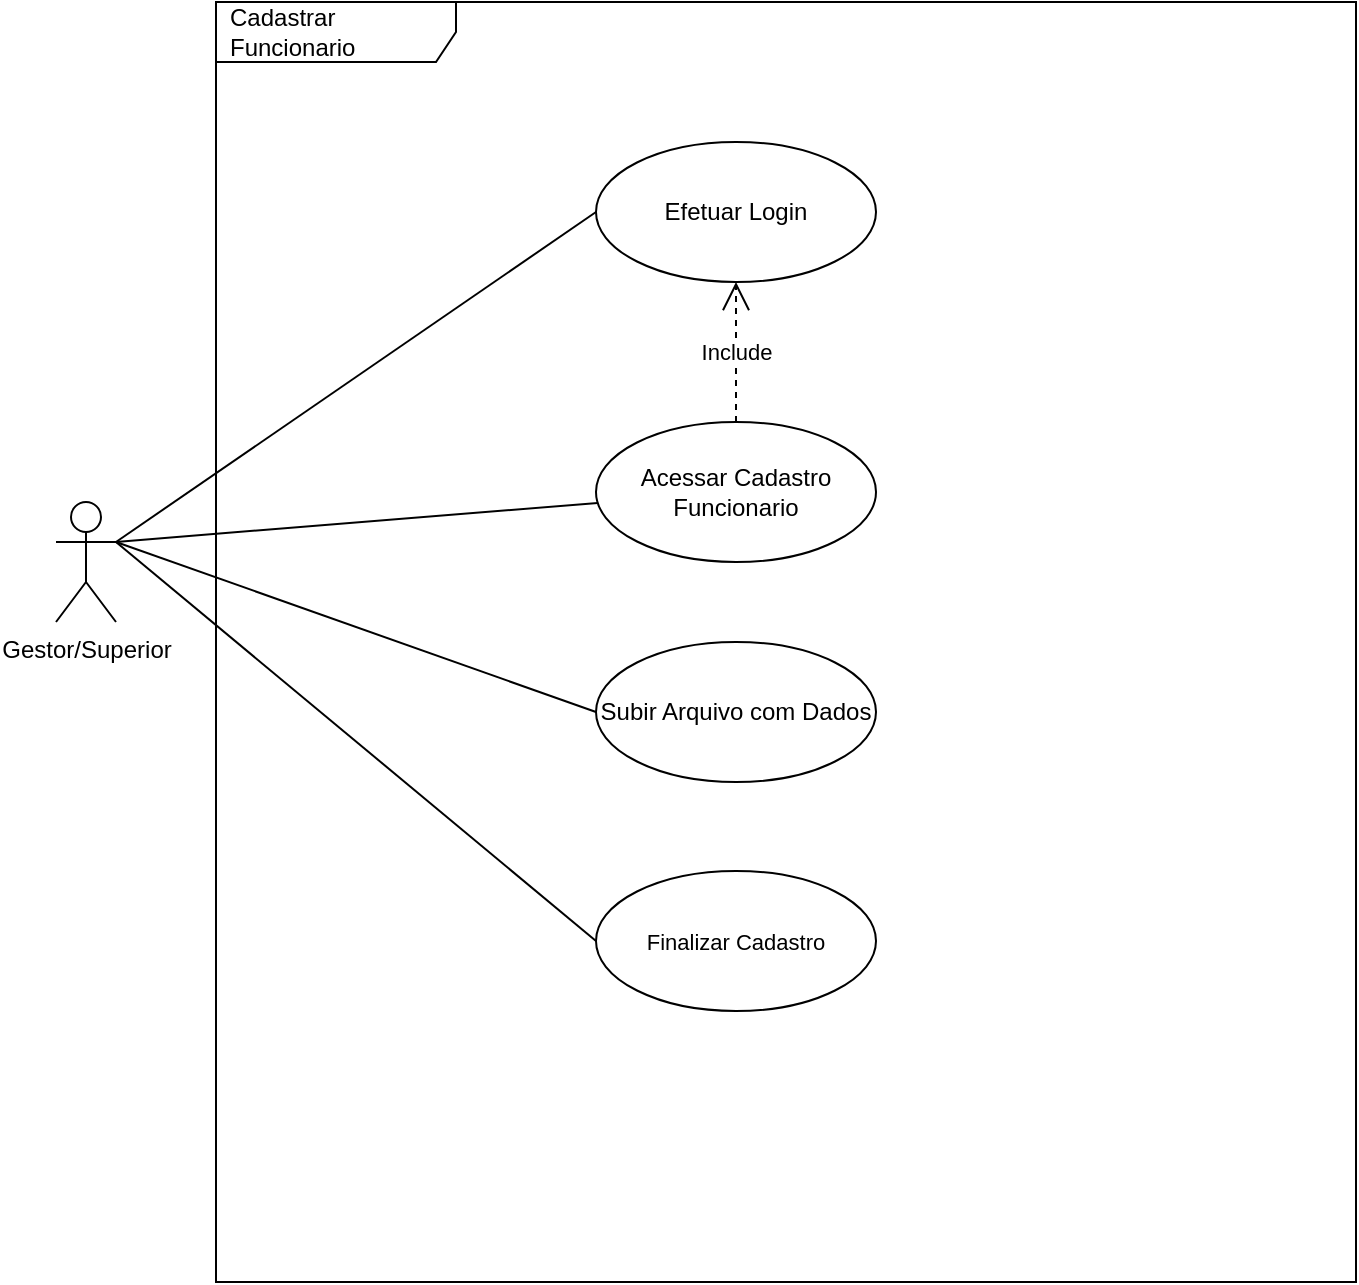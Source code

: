<mxfile version="20.0.1" type="github">
  <diagram id="Ifi-5HRQulp74MqSd9n1" name="Page-1">
    <mxGraphModel dx="1020" dy="555" grid="1" gridSize="10" guides="1" tooltips="1" connect="1" arrows="1" fold="1" page="1" pageScale="1" pageWidth="827" pageHeight="1169" math="0" shadow="0">
      <root>
        <mxCell id="0" />
        <mxCell id="1" parent="0" />
        <mxCell id="vZ5wlWJN89qvG2dwtyq1-1" value="Cadastrar Funcionario" style="shape=umlFrame;whiteSpace=wrap;html=1;width=120;height=30;boundedLbl=1;verticalAlign=middle;align=left;spacingLeft=5;" parent="1" vertex="1">
          <mxGeometry x="160" y="80" width="570" height="640" as="geometry" />
        </mxCell>
        <mxCell id="vZ5wlWJN89qvG2dwtyq1-10" style="edgeStyle=none;shape=connector;rounded=0;orthogonalLoop=1;jettySize=auto;html=1;exitX=1;exitY=0.333;exitDx=0;exitDy=0;exitPerimeter=0;labelBackgroundColor=default;fontFamily=Helvetica;fontSize=11;fontColor=default;endArrow=none;strokeColor=default;" parent="1" source="vZ5wlWJN89qvG2dwtyq1-2" target="vZ5wlWJN89qvG2dwtyq1-6" edge="1">
          <mxGeometry relative="1" as="geometry" />
        </mxCell>
        <mxCell id="vZ5wlWJN89qvG2dwtyq1-2" value="Gestor/Superior" style="shape=umlActor;verticalLabelPosition=bottom;verticalAlign=top;html=1;outlineConnect=0;" parent="1" vertex="1">
          <mxGeometry x="80" y="330" width="30" height="60" as="geometry" />
        </mxCell>
        <mxCell id="vZ5wlWJN89qvG2dwtyq1-3" value="Efetuar Login&lt;br&gt;" style="ellipse;whiteSpace=wrap;html=1;" parent="1" vertex="1">
          <mxGeometry x="350" y="150" width="140" height="70" as="geometry" />
        </mxCell>
        <mxCell id="vZ5wlWJN89qvG2dwtyq1-5" value="" style="endArrow=none;html=1;rounded=0;exitX=1;exitY=0.333;exitDx=0;exitDy=0;exitPerimeter=0;entryX=0;entryY=0.5;entryDx=0;entryDy=0;" parent="1" source="vZ5wlWJN89qvG2dwtyq1-2" target="vZ5wlWJN89qvG2dwtyq1-3" edge="1">
          <mxGeometry width="50" height="50" relative="1" as="geometry">
            <mxPoint x="390" y="420" as="sourcePoint" />
            <mxPoint x="440" y="370" as="targetPoint" />
          </mxGeometry>
        </mxCell>
        <mxCell id="vZ5wlWJN89qvG2dwtyq1-6" value="Acessar Cadastro Funcionario" style="ellipse;whiteSpace=wrap;html=1;" parent="1" vertex="1">
          <mxGeometry x="350" y="290" width="140" height="70" as="geometry" />
        </mxCell>
        <mxCell id="vZ5wlWJN89qvG2dwtyq1-8" value="Subir Arquivo com Dados" style="ellipse;whiteSpace=wrap;html=1;" parent="1" vertex="1">
          <mxGeometry x="350" y="400" width="140" height="70" as="geometry" />
        </mxCell>
        <mxCell id="vZ5wlWJN89qvG2dwtyq1-13" value="Finalizar Cadastro" style="ellipse;whiteSpace=wrap;html=1;fontFamily=Helvetica;fontSize=11;fontColor=default;" parent="1" vertex="1">
          <mxGeometry x="350" y="514.5" width="140" height="70" as="geometry" />
        </mxCell>
        <mxCell id="0lTqd7HXd4Os6Or3QwYh-1" value="Include" style="endArrow=open;endSize=12;dashed=1;html=1;rounded=0;entryX=0.5;entryY=1;entryDx=0;entryDy=0;" edge="1" parent="1" source="vZ5wlWJN89qvG2dwtyq1-6" target="vZ5wlWJN89qvG2dwtyq1-3">
          <mxGeometry width="160" relative="1" as="geometry">
            <mxPoint x="500" y="440" as="sourcePoint" />
            <mxPoint x="660" y="440" as="targetPoint" />
            <Array as="points" />
          </mxGeometry>
        </mxCell>
        <mxCell id="0lTqd7HXd4Os6Or3QwYh-9" value="" style="endArrow=none;html=1;rounded=0;entryX=1;entryY=0.333;entryDx=0;entryDy=0;entryPerimeter=0;exitX=0;exitY=0.5;exitDx=0;exitDy=0;" edge="1" parent="1" source="vZ5wlWJN89qvG2dwtyq1-8" target="vZ5wlWJN89qvG2dwtyq1-2">
          <mxGeometry width="50" height="50" relative="1" as="geometry">
            <mxPoint x="490" y="450" as="sourcePoint" />
            <mxPoint x="540" y="400" as="targetPoint" />
          </mxGeometry>
        </mxCell>
        <mxCell id="0lTqd7HXd4Os6Or3QwYh-10" value="" style="endArrow=none;html=1;rounded=0;entryX=1;entryY=0.333;entryDx=0;entryDy=0;entryPerimeter=0;exitX=0;exitY=0.5;exitDx=0;exitDy=0;" edge="1" parent="1" source="vZ5wlWJN89qvG2dwtyq1-13" target="vZ5wlWJN89qvG2dwtyq1-2">
          <mxGeometry width="50" height="50" relative="1" as="geometry">
            <mxPoint x="490" y="450" as="sourcePoint" />
            <mxPoint x="540" y="400" as="targetPoint" />
          </mxGeometry>
        </mxCell>
      </root>
    </mxGraphModel>
  </diagram>
</mxfile>
